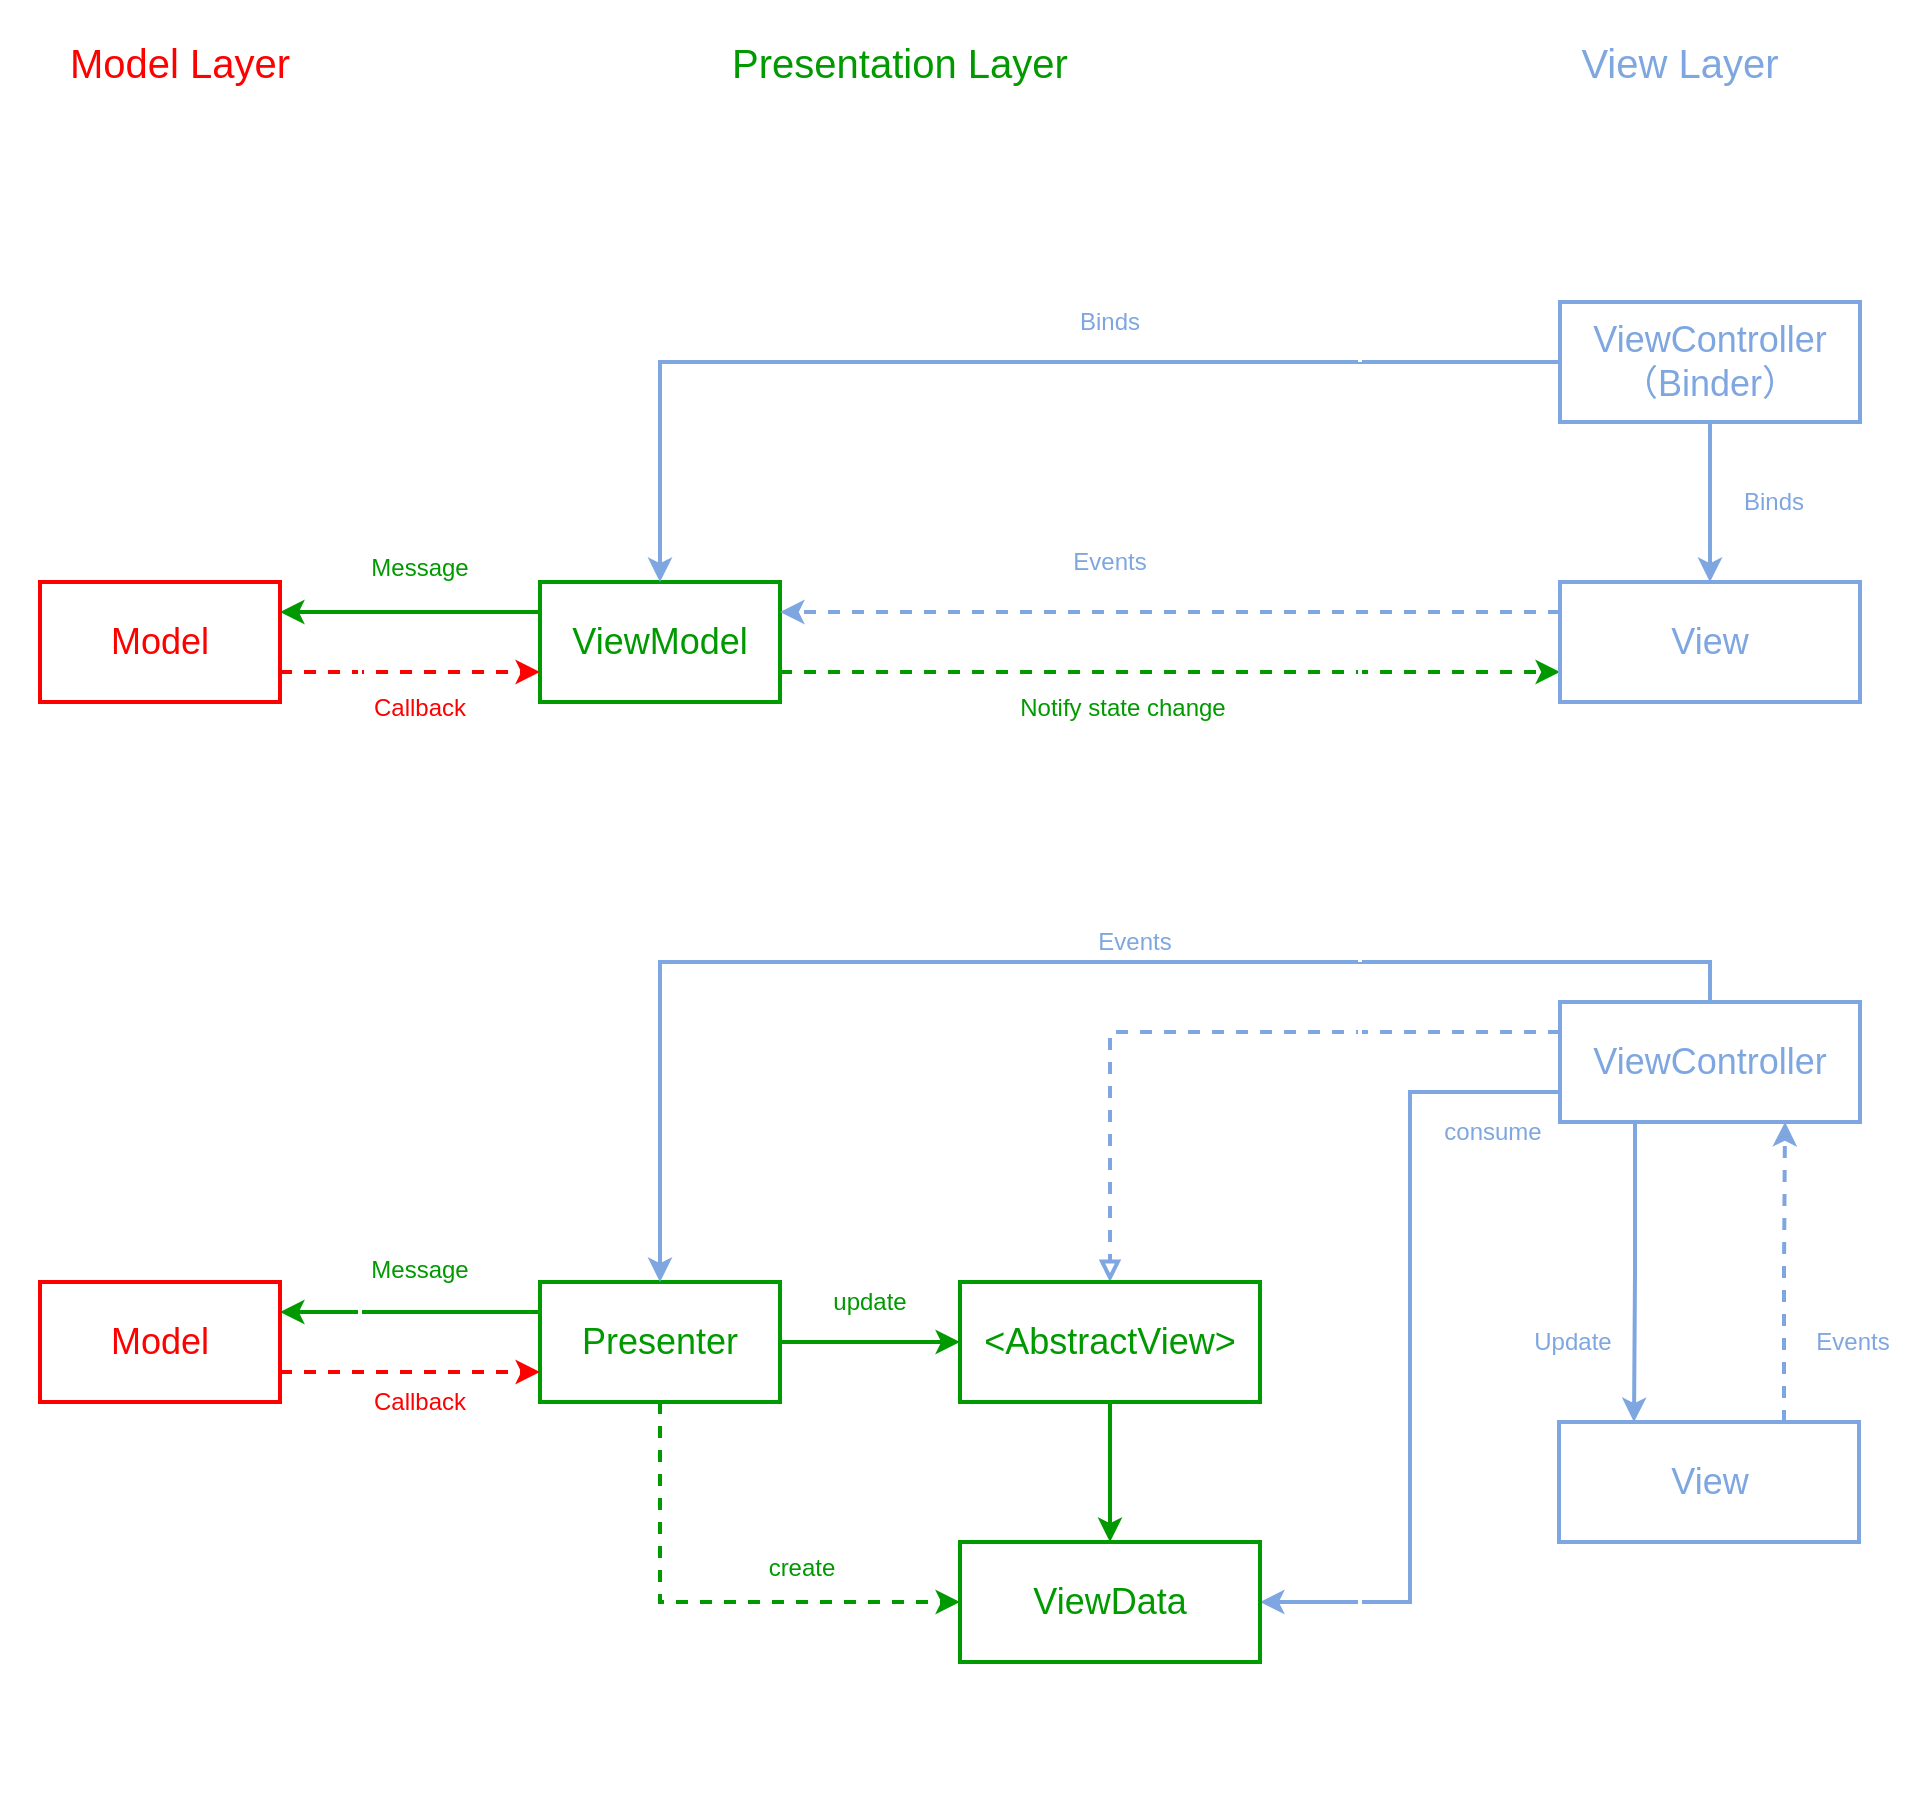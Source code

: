 <mxfile version="13.0.3" type="device"><diagram id="hMum-qZz_QHyHmooL5EK" name="Page-1"><mxGraphModel dx="1202" dy="892" grid="1" gridSize="10" guides="1" tooltips="1" connect="1" arrows="1" fold="1" page="1" pageScale="1" pageWidth="1654" pageHeight="1169" math="0" shadow="0"><root><mxCell id="0"/><mxCell id="1" parent="0"/><mxCell id="BYIeQ-clLoLB3F15VQad-11" style="edgeStyle=orthogonalEdgeStyle;rounded=0;orthogonalLoop=1;jettySize=auto;html=1;exitX=1;exitY=0.75;exitDx=0;exitDy=0;entryX=0;entryY=0.75;entryDx=0;entryDy=0;strokeColor=#009900;strokeWidth=2;dashed=1;" edge="1" parent="1" source="BYIeQ-clLoLB3F15VQad-1" target="BYIeQ-clLoLB3F15VQad-2"><mxGeometry relative="1" as="geometry"/></mxCell><mxCell id="BYIeQ-clLoLB3F15VQad-17" style="edgeStyle=orthogonalEdgeStyle;rounded=0;orthogonalLoop=1;jettySize=auto;html=1;exitX=0;exitY=0.25;exitDx=0;exitDy=0;entryX=1;entryY=0.25;entryDx=0;entryDy=0;strokeColor=#009900;strokeWidth=2;" edge="1" parent="1" source="BYIeQ-clLoLB3F15VQad-1" target="BYIeQ-clLoLB3F15VQad-3"><mxGeometry relative="1" as="geometry"/></mxCell><mxCell id="BYIeQ-clLoLB3F15VQad-1" value="&lt;font style=&quot;font-size: 18px&quot; color=&quot;#009900&quot;&gt;ViewModel&lt;/font&gt;" style="rounded=0;whiteSpace=wrap;html=1;strokeColor=#009900;strokeWidth=2;" vertex="1" parent="1"><mxGeometry x="370" y="310" width="120" height="60" as="geometry"/></mxCell><mxCell id="BYIeQ-clLoLB3F15VQad-10" style="edgeStyle=orthogonalEdgeStyle;rounded=0;orthogonalLoop=1;jettySize=auto;html=1;exitX=0;exitY=0.25;exitDx=0;exitDy=0;strokeColor=#7EA6E0;strokeWidth=2;entryX=1;entryY=0.25;entryDx=0;entryDy=0;dashed=1;" edge="1" parent="1" source="BYIeQ-clLoLB3F15VQad-2" target="BYIeQ-clLoLB3F15VQad-1"><mxGeometry relative="1" as="geometry"><mxPoint x="570" y="300" as="targetPoint"/></mxGeometry></mxCell><mxCell id="BYIeQ-clLoLB3F15VQad-2" value="&lt;font style=&quot;font-size: 18px&quot; color=&quot;#7ea6e0&quot;&gt;View&lt;/font&gt;" style="rounded=0;whiteSpace=wrap;html=1;strokeColor=#7EA6E0;strokeWidth=2;" vertex="1" parent="1"><mxGeometry x="880" y="310" width="150" height="60" as="geometry"/></mxCell><mxCell id="BYIeQ-clLoLB3F15VQad-18" style="edgeStyle=orthogonalEdgeStyle;rounded=0;orthogonalLoop=1;jettySize=auto;html=1;exitX=1;exitY=0.75;exitDx=0;exitDy=0;entryX=0;entryY=0.75;entryDx=0;entryDy=0;strokeColor=#FF0000;strokeWidth=2;dashed=1;fontColor=#FF0000;" edge="1" parent="1" source="BYIeQ-clLoLB3F15VQad-3" target="BYIeQ-clLoLB3F15VQad-1"><mxGeometry relative="1" as="geometry"/></mxCell><mxCell id="BYIeQ-clLoLB3F15VQad-3" value="&lt;font style=&quot;font-size: 18px&quot; color=&quot;#ff0000&quot;&gt;Model&lt;/font&gt;" style="rounded=0;whiteSpace=wrap;html=1;strokeColor=#FF0000;strokeWidth=2;" vertex="1" parent="1"><mxGeometry x="120" y="310" width="120" height="60" as="geometry"/></mxCell><mxCell id="BYIeQ-clLoLB3F15VQad-8" style="edgeStyle=orthogonalEdgeStyle;rounded=0;orthogonalLoop=1;jettySize=auto;html=1;strokeWidth=2;strokeColor=#7EA6E0;exitX=0.5;exitY=1;exitDx=0;exitDy=0;" edge="1" parent="1" source="BYIeQ-clLoLB3F15VQad-7" target="BYIeQ-clLoLB3F15VQad-2"><mxGeometry relative="1" as="geometry"/></mxCell><mxCell id="BYIeQ-clLoLB3F15VQad-9" style="edgeStyle=orthogonalEdgeStyle;rounded=0;orthogonalLoop=1;jettySize=auto;html=1;entryX=0.5;entryY=0;entryDx=0;entryDy=0;strokeColor=#7EA6E0;strokeWidth=2;" edge="1" parent="1" source="BYIeQ-clLoLB3F15VQad-7" target="BYIeQ-clLoLB3F15VQad-1"><mxGeometry relative="1" as="geometry"/></mxCell><mxCell id="BYIeQ-clLoLB3F15VQad-7" value="&lt;font style=&quot;font-size: 18px&quot; color=&quot;#7ea6e0&quot;&gt;ViewController&lt;br&gt;（Binder）&lt;br&gt;&lt;/font&gt;" style="rounded=0;whiteSpace=wrap;html=1;strokeColor=#7EA6E0;strokeWidth=2;" vertex="1" parent="1"><mxGeometry x="880" y="170" width="150" height="60" as="geometry"/></mxCell><mxCell id="BYIeQ-clLoLB3F15VQad-20" style="edgeStyle=orthogonalEdgeStyle;rounded=0;orthogonalLoop=1;jettySize=auto;html=1;exitX=0;exitY=0.25;exitDx=0;exitDy=0;entryX=1;entryY=0.25;entryDx=0;entryDy=0;strokeColor=#009900;strokeWidth=2;" edge="1" parent="1" source="BYIeQ-clLoLB3F15VQad-21" target="BYIeQ-clLoLB3F15VQad-25"><mxGeometry relative="1" as="geometry"/></mxCell><mxCell id="BYIeQ-clLoLB3F15VQad-31" style="edgeStyle=orthogonalEdgeStyle;rounded=0;orthogonalLoop=1;jettySize=auto;html=1;exitX=1;exitY=0.5;exitDx=0;exitDy=0;strokeColor=#009900;strokeWidth=2;" edge="1" parent="1" source="BYIeQ-clLoLB3F15VQad-21" target="BYIeQ-clLoLB3F15VQad-29"><mxGeometry relative="1" as="geometry"/></mxCell><mxCell id="BYIeQ-clLoLB3F15VQad-36" style="edgeStyle=orthogonalEdgeStyle;rounded=0;orthogonalLoop=1;jettySize=auto;html=1;exitX=0.5;exitY=1;exitDx=0;exitDy=0;entryX=0;entryY=0.5;entryDx=0;entryDy=0;dashed=1;endArrow=classic;endFill=1;strokeColor=#009900;strokeWidth=2;" edge="1" parent="1" source="BYIeQ-clLoLB3F15VQad-21" target="BYIeQ-clLoLB3F15VQad-35"><mxGeometry relative="1" as="geometry"/></mxCell><mxCell id="BYIeQ-clLoLB3F15VQad-21" value="&lt;font style=&quot;font-size: 18px&quot; color=&quot;#009900&quot;&gt;Presenter&lt;/font&gt;" style="rounded=0;whiteSpace=wrap;html=1;strokeColor=#009900;strokeWidth=2;" vertex="1" parent="1"><mxGeometry x="370" y="660" width="120" height="60" as="geometry"/></mxCell><mxCell id="BYIeQ-clLoLB3F15VQad-34" style="edgeStyle=orthogonalEdgeStyle;rounded=0;orthogonalLoop=1;jettySize=auto;html=1;exitX=0.75;exitY=0;exitDx=0;exitDy=0;entryX=0.75;entryY=1;entryDx=0;entryDy=0;endArrow=classic;endFill=1;strokeColor=#7EA6E0;strokeWidth=2;dashed=1;" edge="1" parent="1" source="BYIeQ-clLoLB3F15VQad-23" target="BYIeQ-clLoLB3F15VQad-28"><mxGeometry relative="1" as="geometry"/></mxCell><mxCell id="BYIeQ-clLoLB3F15VQad-23" value="&lt;font style=&quot;font-size: 18px&quot; color=&quot;#7ea6e0&quot;&gt;View&lt;/font&gt;" style="rounded=0;whiteSpace=wrap;html=1;strokeColor=#7EA6E0;strokeWidth=2;" vertex="1" parent="1"><mxGeometry x="879.5" y="730" width="150" height="60" as="geometry"/></mxCell><mxCell id="BYIeQ-clLoLB3F15VQad-24" style="edgeStyle=orthogonalEdgeStyle;rounded=0;orthogonalLoop=1;jettySize=auto;html=1;exitX=1;exitY=0.75;exitDx=0;exitDy=0;entryX=0;entryY=0.75;entryDx=0;entryDy=0;strokeColor=#FF0000;strokeWidth=2;dashed=1;" edge="1" parent="1" source="BYIeQ-clLoLB3F15VQad-25" target="BYIeQ-clLoLB3F15VQad-21"><mxGeometry relative="1" as="geometry"/></mxCell><mxCell id="BYIeQ-clLoLB3F15VQad-25" value="&lt;font style=&quot;font-size: 18px&quot; color=&quot;#ff0000&quot;&gt;Model&lt;/font&gt;" style="rounded=0;whiteSpace=wrap;html=1;strokeColor=#FF0000;strokeWidth=2;" vertex="1" parent="1"><mxGeometry x="120" y="660" width="120" height="60" as="geometry"/></mxCell><mxCell id="BYIeQ-clLoLB3F15VQad-26" style="edgeStyle=orthogonalEdgeStyle;rounded=0;orthogonalLoop=1;jettySize=auto;html=1;strokeWidth=2;strokeColor=#7EA6E0;exitX=0.25;exitY=1;exitDx=0;exitDy=0;entryX=0.25;entryY=0;entryDx=0;entryDy=0;" edge="1" parent="1" source="BYIeQ-clLoLB3F15VQad-28" target="BYIeQ-clLoLB3F15VQad-23"><mxGeometry relative="1" as="geometry"/></mxCell><mxCell id="BYIeQ-clLoLB3F15VQad-27" style="edgeStyle=orthogonalEdgeStyle;rounded=0;orthogonalLoop=1;jettySize=auto;html=1;entryX=0.5;entryY=0;entryDx=0;entryDy=0;strokeColor=#7EA6E0;strokeWidth=2;exitX=0.5;exitY=0;exitDx=0;exitDy=0;" edge="1" parent="1" source="BYIeQ-clLoLB3F15VQad-28" target="BYIeQ-clLoLB3F15VQad-21"><mxGeometry relative="1" as="geometry"/></mxCell><mxCell id="BYIeQ-clLoLB3F15VQad-30" style="edgeStyle=orthogonalEdgeStyle;rounded=0;orthogonalLoop=1;jettySize=auto;html=1;exitX=0;exitY=0.25;exitDx=0;exitDy=0;dashed=1;strokeColor=#7EA6E0;strokeWidth=2;endArrow=block;endFill=0;entryX=0.5;entryY=0;entryDx=0;entryDy=0;" edge="1" parent="1" source="BYIeQ-clLoLB3F15VQad-28" target="BYIeQ-clLoLB3F15VQad-29"><mxGeometry relative="1" as="geometry"/></mxCell><mxCell id="BYIeQ-clLoLB3F15VQad-39" style="edgeStyle=orthogonalEdgeStyle;rounded=0;orthogonalLoop=1;jettySize=auto;html=1;exitX=0;exitY=0.75;exitDx=0;exitDy=0;entryX=1;entryY=0.5;entryDx=0;entryDy=0;endArrow=classic;endFill=1;strokeColor=#7EA6E0;strokeWidth=2;" edge="1" parent="1" source="BYIeQ-clLoLB3F15VQad-28" target="BYIeQ-clLoLB3F15VQad-35"><mxGeometry relative="1" as="geometry"/></mxCell><mxCell id="BYIeQ-clLoLB3F15VQad-28" value="&lt;font style=&quot;font-size: 18px&quot; color=&quot;#7ea6e0&quot;&gt;ViewController&lt;/font&gt;" style="rounded=0;whiteSpace=wrap;html=1;strokeColor=#7EA6E0;strokeWidth=2;" vertex="1" parent="1"><mxGeometry x="880" y="520" width="150" height="60" as="geometry"/></mxCell><mxCell id="BYIeQ-clLoLB3F15VQad-38" style="edgeStyle=orthogonalEdgeStyle;rounded=0;orthogonalLoop=1;jettySize=auto;html=1;exitX=0.5;exitY=1;exitDx=0;exitDy=0;entryX=0.5;entryY=0;entryDx=0;entryDy=0;endArrow=classic;endFill=1;strokeColor=#009900;strokeWidth=2;" edge="1" parent="1" source="BYIeQ-clLoLB3F15VQad-29" target="BYIeQ-clLoLB3F15VQad-35"><mxGeometry relative="1" as="geometry"/></mxCell><mxCell id="BYIeQ-clLoLB3F15VQad-29" value="&lt;span style=&quot;font-size: 18px&quot;&gt;&lt;font color=&quot;#009900&quot;&gt;&amp;lt;AbstractView&amp;gt;&lt;/font&gt;&lt;/span&gt;" style="rounded=0;whiteSpace=wrap;html=1;strokeColor=#009900;strokeWidth=2;" vertex="1" parent="1"><mxGeometry x="580" y="660" width="150" height="60" as="geometry"/></mxCell><mxCell id="BYIeQ-clLoLB3F15VQad-32" value="&lt;font color=&quot;#7ea6e0&quot;&gt;Binds&lt;/font&gt;" style="text;html=1;strokeColor=none;fillColor=none;align=center;verticalAlign=middle;whiteSpace=wrap;rounded=0;" vertex="1" parent="1"><mxGeometry x="635" y="170" width="40" height="20" as="geometry"/></mxCell><mxCell id="BYIeQ-clLoLB3F15VQad-33" value="&lt;font color=&quot;#7ea6e0&quot;&gt;Binds&lt;/font&gt;" style="text;html=1;strokeColor=none;fillColor=none;align=center;verticalAlign=middle;whiteSpace=wrap;rounded=0;" vertex="1" parent="1"><mxGeometry x="967" y="260" width="40" height="20" as="geometry"/></mxCell><mxCell id="BYIeQ-clLoLB3F15VQad-35" value="&lt;font color=&quot;#009900&quot;&gt;&lt;span style=&quot;font-size: 18px&quot;&gt;ViewData&lt;/span&gt;&lt;/font&gt;" style="rounded=0;whiteSpace=wrap;html=1;strokeColor=#009900;strokeWidth=2;" vertex="1" parent="1"><mxGeometry x="580" y="790" width="150" height="60" as="geometry"/></mxCell><mxCell id="BYIeQ-clLoLB3F15VQad-40" value="" style="endArrow=none;dashed=1;html=1;strokeColor=#FFFFFF;strokeWidth=2;" edge="1" parent="1"><mxGeometry width="50" height="50" relative="1" as="geometry"><mxPoint x="280" y="920" as="sourcePoint"/><mxPoint x="280" y="20" as="targetPoint"/></mxGeometry></mxCell><mxCell id="BYIeQ-clLoLB3F15VQad-41" value="" style="endArrow=none;dashed=1;html=1;strokeColor=#FFFFFF;strokeWidth=2;" edge="1" parent="1"><mxGeometry width="50" height="50" relative="1" as="geometry"><mxPoint x="780" y="920" as="sourcePoint"/><mxPoint x="780" y="30" as="targetPoint"/></mxGeometry></mxCell><mxCell id="BYIeQ-clLoLB3F15VQad-42" value="&lt;font style=&quot;font-size: 20px&quot; color=&quot;#009900&quot;&gt;Presentation Layer&lt;/font&gt;" style="text;html=1;strokeColor=none;fillColor=none;align=center;verticalAlign=middle;whiteSpace=wrap;rounded=0;" vertex="1" parent="1"><mxGeometry x="430" y="40" width="240" height="20" as="geometry"/></mxCell><mxCell id="BYIeQ-clLoLB3F15VQad-43" value="&lt;font style=&quot;font-size: 20px&quot;&gt;View Layer&lt;/font&gt;" style="text;html=1;strokeColor=none;fillColor=none;align=center;verticalAlign=middle;whiteSpace=wrap;rounded=0;fontColor=#7EA6E0;" vertex="1" parent="1"><mxGeometry x="820" y="40" width="240" height="20" as="geometry"/></mxCell><mxCell id="BYIeQ-clLoLB3F15VQad-44" value="&lt;font style=&quot;font-size: 20px&quot;&gt;Model Layer&lt;/font&gt;" style="text;html=1;strokeColor=none;fillColor=none;align=center;verticalAlign=middle;whiteSpace=wrap;rounded=0;fontColor=#FF0000;" vertex="1" parent="1"><mxGeometry x="100" y="40" width="180" height="20" as="geometry"/></mxCell><mxCell id="BYIeQ-clLoLB3F15VQad-45" value="&lt;font color=&quot;#7ea6e0&quot;&gt;Events&lt;/font&gt;" style="text;html=1;strokeColor=none;fillColor=none;align=center;verticalAlign=middle;whiteSpace=wrap;rounded=0;" vertex="1" parent="1"><mxGeometry x="635" y="290" width="40" height="20" as="geometry"/></mxCell><mxCell id="BYIeQ-clLoLB3F15VQad-46" value="&lt;font color=&quot;#009900&quot;&gt;Notify state change&lt;/font&gt;" style="text;html=1;strokeColor=none;fillColor=none;align=center;verticalAlign=middle;whiteSpace=wrap;rounded=0;" vertex="1" parent="1"><mxGeometry x="599" y="363" width="125" height="20" as="geometry"/></mxCell><mxCell id="BYIeQ-clLoLB3F15VQad-47" value="&lt;font color=&quot;#7ea6e0&quot;&gt;Events&lt;/font&gt;" style="text;html=1;strokeColor=none;fillColor=none;align=center;verticalAlign=middle;whiteSpace=wrap;rounded=0;" vertex="1" parent="1"><mxGeometry x="605" y="480" width="125" height="20" as="geometry"/></mxCell><mxCell id="BYIeQ-clLoLB3F15VQad-49" value="&lt;font color=&quot;#009900&quot;&gt;update&lt;/font&gt;" style="text;html=1;strokeColor=none;fillColor=none;align=center;verticalAlign=middle;whiteSpace=wrap;rounded=0;" vertex="1" parent="1"><mxGeometry x="500" y="660" width="70" height="20" as="geometry"/></mxCell><mxCell id="BYIeQ-clLoLB3F15VQad-50" value="&lt;font color=&quot;#7ea6e0&quot;&gt;Events&lt;/font&gt;" style="text;html=1;strokeColor=none;fillColor=none;align=center;verticalAlign=middle;whiteSpace=wrap;rounded=0;" vertex="1" parent="1"><mxGeometry x="999.5" y="680" width="53" height="20" as="geometry"/></mxCell><mxCell id="BYIeQ-clLoLB3F15VQad-51" value="&lt;font color=&quot;#7ea6e0&quot;&gt;Update&lt;/font&gt;" style="text;html=1;strokeColor=none;fillColor=none;align=center;verticalAlign=middle;whiteSpace=wrap;rounded=0;" vertex="1" parent="1"><mxGeometry x="859.5" y="680" width="53" height="20" as="geometry"/></mxCell><mxCell id="BYIeQ-clLoLB3F15VQad-52" value="&lt;font color=&quot;#009900&quot;&gt;create&lt;/font&gt;" style="text;html=1;strokeColor=none;fillColor=none;align=center;verticalAlign=middle;whiteSpace=wrap;rounded=0;" vertex="1" parent="1"><mxGeometry x="466" y="793" width="70" height="20" as="geometry"/></mxCell><mxCell id="BYIeQ-clLoLB3F15VQad-53" value="&lt;font color=&quot;#7ea6e0&quot;&gt;consume&lt;/font&gt;" style="text;html=1;strokeColor=none;fillColor=none;align=center;verticalAlign=middle;whiteSpace=wrap;rounded=0;" vertex="1" parent="1"><mxGeometry x="820" y="575" width="53" height="20" as="geometry"/></mxCell><mxCell id="BYIeQ-clLoLB3F15VQad-54" value="Message" style="text;html=1;strokeColor=none;fillColor=none;align=center;verticalAlign=middle;whiteSpace=wrap;rounded=0;fontColor=#009900;" vertex="1" parent="1"><mxGeometry x="290" y="293" width="40" height="20" as="geometry"/></mxCell><mxCell id="BYIeQ-clLoLB3F15VQad-55" value="Message" style="text;html=1;strokeColor=none;fillColor=none;align=center;verticalAlign=middle;whiteSpace=wrap;rounded=0;fontColor=#009900;" vertex="1" parent="1"><mxGeometry x="290" y="644" width="40" height="20" as="geometry"/></mxCell><mxCell id="BYIeQ-clLoLB3F15VQad-56" value="Callback" style="text;html=1;strokeColor=none;fillColor=none;align=center;verticalAlign=middle;whiteSpace=wrap;rounded=0;fontColor=#FF0000;" vertex="1" parent="1"><mxGeometry x="290" y="363" width="40" height="20" as="geometry"/></mxCell><mxCell id="BYIeQ-clLoLB3F15VQad-57" value="Callback" style="text;html=1;strokeColor=none;fillColor=none;align=center;verticalAlign=middle;whiteSpace=wrap;rounded=0;fontColor=#FF0000;" vertex="1" parent="1"><mxGeometry x="290" y="710" width="40" height="20" as="geometry"/></mxCell></root></mxGraphModel></diagram></mxfile>